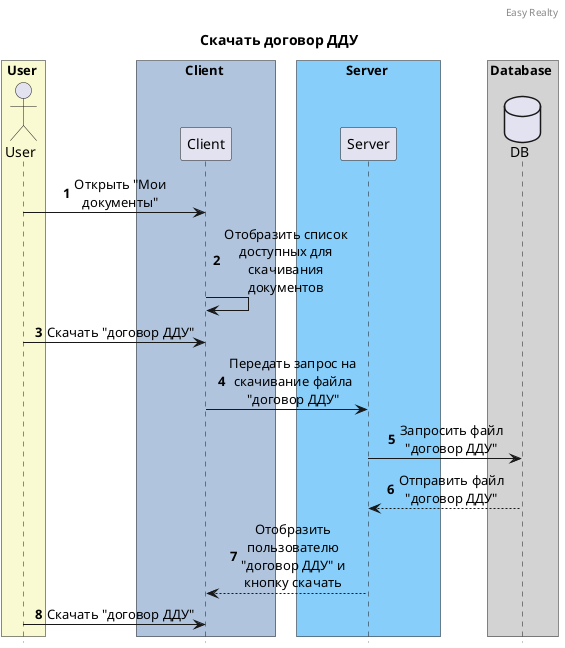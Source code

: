 @startuml
autonumber
hide footbox
skinparam Maxmessagesize 150
skinparam sequence{
ParticipantPadding 40
DatabaseBackgroundColor Wheat
MessageAlign center
}

header Easy Realty
title Скачать договор ДДУ


box User #LightGoldenRodYellow
Actor "User" as u order 10 
end box
box Client #LightSteelBlue
Participant "Client" as c order 20
end box
box Server #LightSkyBlue
Participant "Server" as s order 30
end box
box Database #LightGrey
Database "DB" as dab order 40
end box
u -> c: Открыть "Мои документы"
c -> c: Отобразить список доступных для скачивания документов
u -> c: Скачать "договор ДДУ"
c -> s: Передать запрос на скачивание файла "договор ДДУ"
s -> dab: Запросить файл "договор ДДУ"
dab --> s: Отправить файл "договор ДДУ"
s --> c: Отобразить пользователю "договор ДДУ" и кнопку скачать
u -> c: Скачать "договор ДДУ"

@enduml